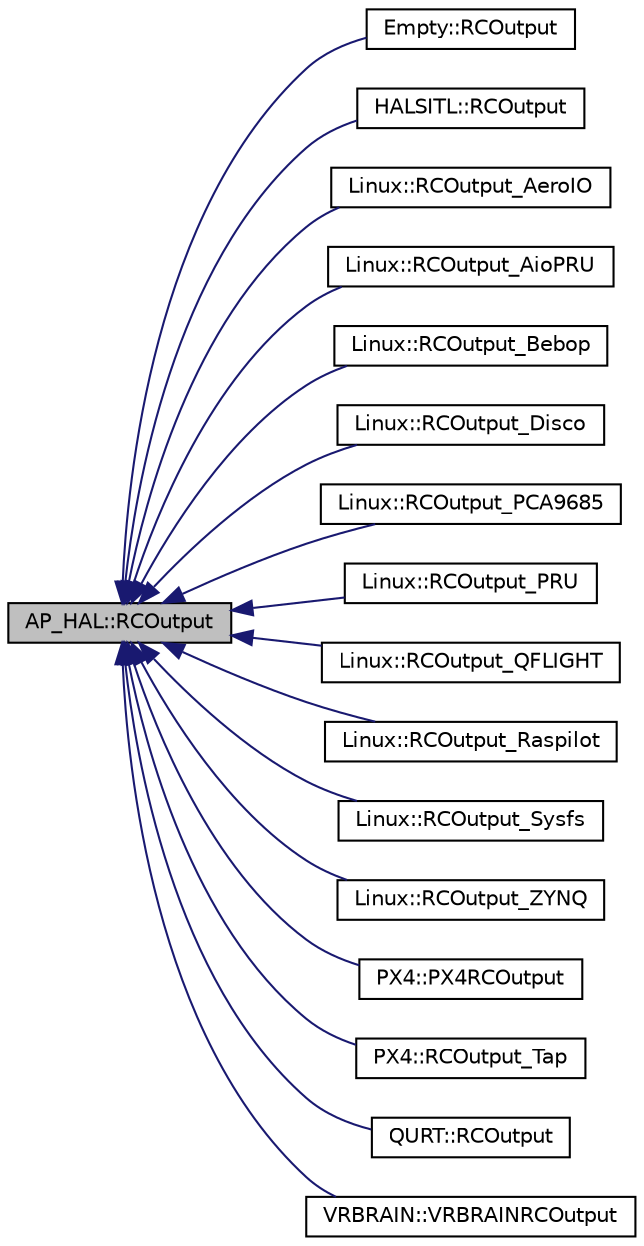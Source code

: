 digraph "AP_HAL::RCOutput"
{
 // INTERACTIVE_SVG=YES
  edge [fontname="Helvetica",fontsize="10",labelfontname="Helvetica",labelfontsize="10"];
  node [fontname="Helvetica",fontsize="10",shape=record];
  rankdir="LR";
  Node1 [label="AP_HAL::RCOutput",height=0.2,width=0.4,color="black", fillcolor="grey75", style="filled", fontcolor="black"];
  Node1 -> Node2 [dir="back",color="midnightblue",fontsize="10",style="solid",fontname="Helvetica"];
  Node2 [label="Empty::RCOutput",height=0.2,width=0.4,color="black", fillcolor="white", style="filled",URL="$classEmpty_1_1RCOutput.html"];
  Node1 -> Node3 [dir="back",color="midnightblue",fontsize="10",style="solid",fontname="Helvetica"];
  Node3 [label="HALSITL::RCOutput",height=0.2,width=0.4,color="black", fillcolor="white", style="filled",URL="$classHALSITL_1_1RCOutput.html"];
  Node1 -> Node4 [dir="back",color="midnightblue",fontsize="10",style="solid",fontname="Helvetica"];
  Node4 [label="Linux::RCOutput_AeroIO",height=0.2,width=0.4,color="black", fillcolor="white", style="filled",URL="$classLinux_1_1RCOutput__AeroIO.html"];
  Node1 -> Node5 [dir="back",color="midnightblue",fontsize="10",style="solid",fontname="Helvetica"];
  Node5 [label="Linux::RCOutput_AioPRU",height=0.2,width=0.4,color="black", fillcolor="white", style="filled",URL="$classLinux_1_1RCOutput__AioPRU.html"];
  Node1 -> Node6 [dir="back",color="midnightblue",fontsize="10",style="solid",fontname="Helvetica"];
  Node6 [label="Linux::RCOutput_Bebop",height=0.2,width=0.4,color="black", fillcolor="white", style="filled",URL="$classLinux_1_1RCOutput__Bebop.html"];
  Node1 -> Node7 [dir="back",color="midnightblue",fontsize="10",style="solid",fontname="Helvetica"];
  Node7 [label="Linux::RCOutput_Disco",height=0.2,width=0.4,color="black", fillcolor="white", style="filled",URL="$classLinux_1_1RCOutput__Disco.html"];
  Node1 -> Node8 [dir="back",color="midnightblue",fontsize="10",style="solid",fontname="Helvetica"];
  Node8 [label="Linux::RCOutput_PCA9685",height=0.2,width=0.4,color="black", fillcolor="white", style="filled",URL="$classLinux_1_1RCOutput__PCA9685.html"];
  Node1 -> Node9 [dir="back",color="midnightblue",fontsize="10",style="solid",fontname="Helvetica"];
  Node9 [label="Linux::RCOutput_PRU",height=0.2,width=0.4,color="black", fillcolor="white", style="filled",URL="$classLinux_1_1RCOutput__PRU.html"];
  Node1 -> Node10 [dir="back",color="midnightblue",fontsize="10",style="solid",fontname="Helvetica"];
  Node10 [label="Linux::RCOutput_QFLIGHT",height=0.2,width=0.4,color="black", fillcolor="white", style="filled",URL="$classLinux_1_1RCOutput__QFLIGHT.html"];
  Node1 -> Node11 [dir="back",color="midnightblue",fontsize="10",style="solid",fontname="Helvetica"];
  Node11 [label="Linux::RCOutput_Raspilot",height=0.2,width=0.4,color="black", fillcolor="white", style="filled",URL="$classLinux_1_1RCOutput__Raspilot.html"];
  Node1 -> Node12 [dir="back",color="midnightblue",fontsize="10",style="solid",fontname="Helvetica"];
  Node12 [label="Linux::RCOutput_Sysfs",height=0.2,width=0.4,color="black", fillcolor="white", style="filled",URL="$classLinux_1_1RCOutput__Sysfs.html"];
  Node1 -> Node13 [dir="back",color="midnightblue",fontsize="10",style="solid",fontname="Helvetica"];
  Node13 [label="Linux::RCOutput_ZYNQ",height=0.2,width=0.4,color="black", fillcolor="white", style="filled",URL="$classLinux_1_1RCOutput__ZYNQ.html"];
  Node1 -> Node14 [dir="back",color="midnightblue",fontsize="10",style="solid",fontname="Helvetica"];
  Node14 [label="PX4::PX4RCOutput",height=0.2,width=0.4,color="black", fillcolor="white", style="filled",URL="$classPX4_1_1PX4RCOutput.html"];
  Node1 -> Node15 [dir="back",color="midnightblue",fontsize="10",style="solid",fontname="Helvetica"];
  Node15 [label="PX4::RCOutput_Tap",height=0.2,width=0.4,color="black", fillcolor="white", style="filled",URL="$classPX4_1_1RCOutput__Tap.html"];
  Node1 -> Node16 [dir="back",color="midnightblue",fontsize="10",style="solid",fontname="Helvetica"];
  Node16 [label="QURT::RCOutput",height=0.2,width=0.4,color="black", fillcolor="white", style="filled",URL="$classQURT_1_1RCOutput.html"];
  Node1 -> Node17 [dir="back",color="midnightblue",fontsize="10",style="solid",fontname="Helvetica"];
  Node17 [label="VRBRAIN::VRBRAINRCOutput",height=0.2,width=0.4,color="black", fillcolor="white", style="filled",URL="$classVRBRAIN_1_1VRBRAINRCOutput.html"];
}
